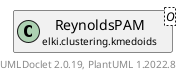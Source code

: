 @startuml
    remove .*\.(Instance|Par|Parameterizer|Factory)$
    set namespaceSeparator none
    hide empty fields
    hide empty methods

    class "<size:14>ReynoldsPAM.Instance\n<size:10>elki.clustering.kmedoids" as elki.clustering.kmedoids.ReynoldsPAM.Instance [[ReynoldsPAM.Instance.html]] {
        +Instance(DistanceQuery<?>, DBIDs, WritableIntegerDataStore)
        #run(ArrayModifiableDBIDs, int): double
        #computeRemovalCost(int, WritableDoubleDataStore): double
        #computeReassignmentCost(DBIDRef, WritableDoubleDataStore): double
    }

    class "<size:14>PAM.Instance\n<size:10>elki.clustering.kmedoids" as elki.clustering.kmedoids.PAM.Instance [[PAM.Instance.html]]
    class "<size:14>ReynoldsPAM\n<size:10>elki.clustering.kmedoids" as elki.clustering.kmedoids.ReynoldsPAM<O> [[ReynoldsPAM.html]]

    elki.clustering.kmedoids.PAM.Instance <|-- elki.clustering.kmedoids.ReynoldsPAM.Instance
    elki.clustering.kmedoids.ReynoldsPAM +-- elki.clustering.kmedoids.ReynoldsPAM.Instance

    center footer UMLDoclet 2.0.19, PlantUML 1.2022.8
@enduml
